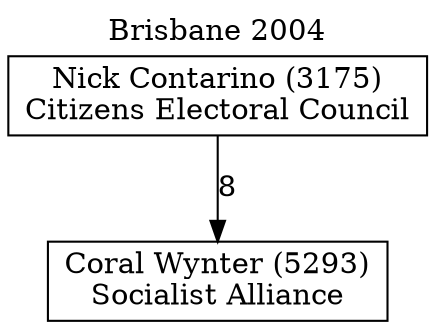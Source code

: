 // House preference flow
digraph "Coral Wynter (5293)_Brisbane_2004" {
	graph [label="Brisbane 2004" labelloc=t mclimit=10]
	node [shape=box]
	"Coral Wynter (5293)" [label="Coral Wynter (5293)
Socialist Alliance"]
	"Nick Contarino (3175)" [label="Nick Contarino (3175)
Citizens Electoral Council"]
	"Nick Contarino (3175)" -> "Coral Wynter (5293)" [label=8]
}
